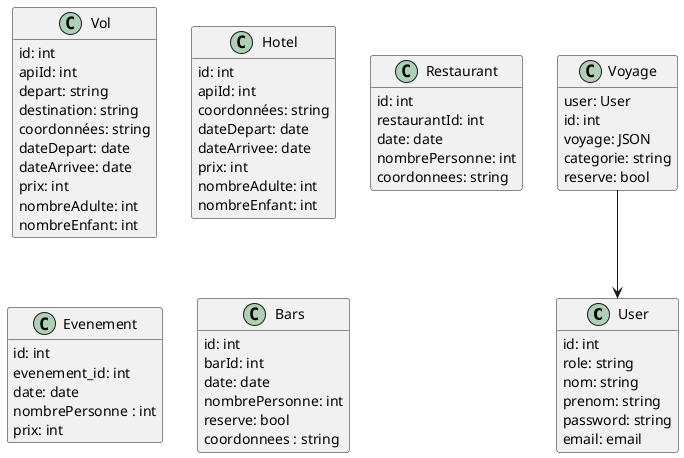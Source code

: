 @startuml
hide methods

class User {
    id: int
    role: string
    nom: string
    prenom: string
    password: string
    email: email
}

class Voyage{
    user: User
    id: int
    voyage: JSON
    categorie: string
    reserve: bool
}

class Vol{
    id: int
    apiId: int
    depart: string
    destination: string
    coordonnées: string
    dateDepart: date
    dateArrivee: date
    prix: int
    nombreAdulte: int
    nombreEnfant: int
}

class Hotel{
    id: int
    apiId: int
    coordonnées: string
    dateDepart: date
    dateArrivee: date
    prix: int
    nombreAdulte: int
    nombreEnfant: int
}

class Restaurant{
    id: int
    restaurantId: int
    date: date
    nombrePersonne: int
    coordonnees: string
}

class Evenement{
    id: int
    evenement_id: int
    date: date
    nombrePersonne : int
    prix: int
}

class Bars{
    id: int
    barId: int
    date: date
    nombrePersonne: int
    reserve: bool
    coordonnees : string
}

Voyage --> User

@enduml